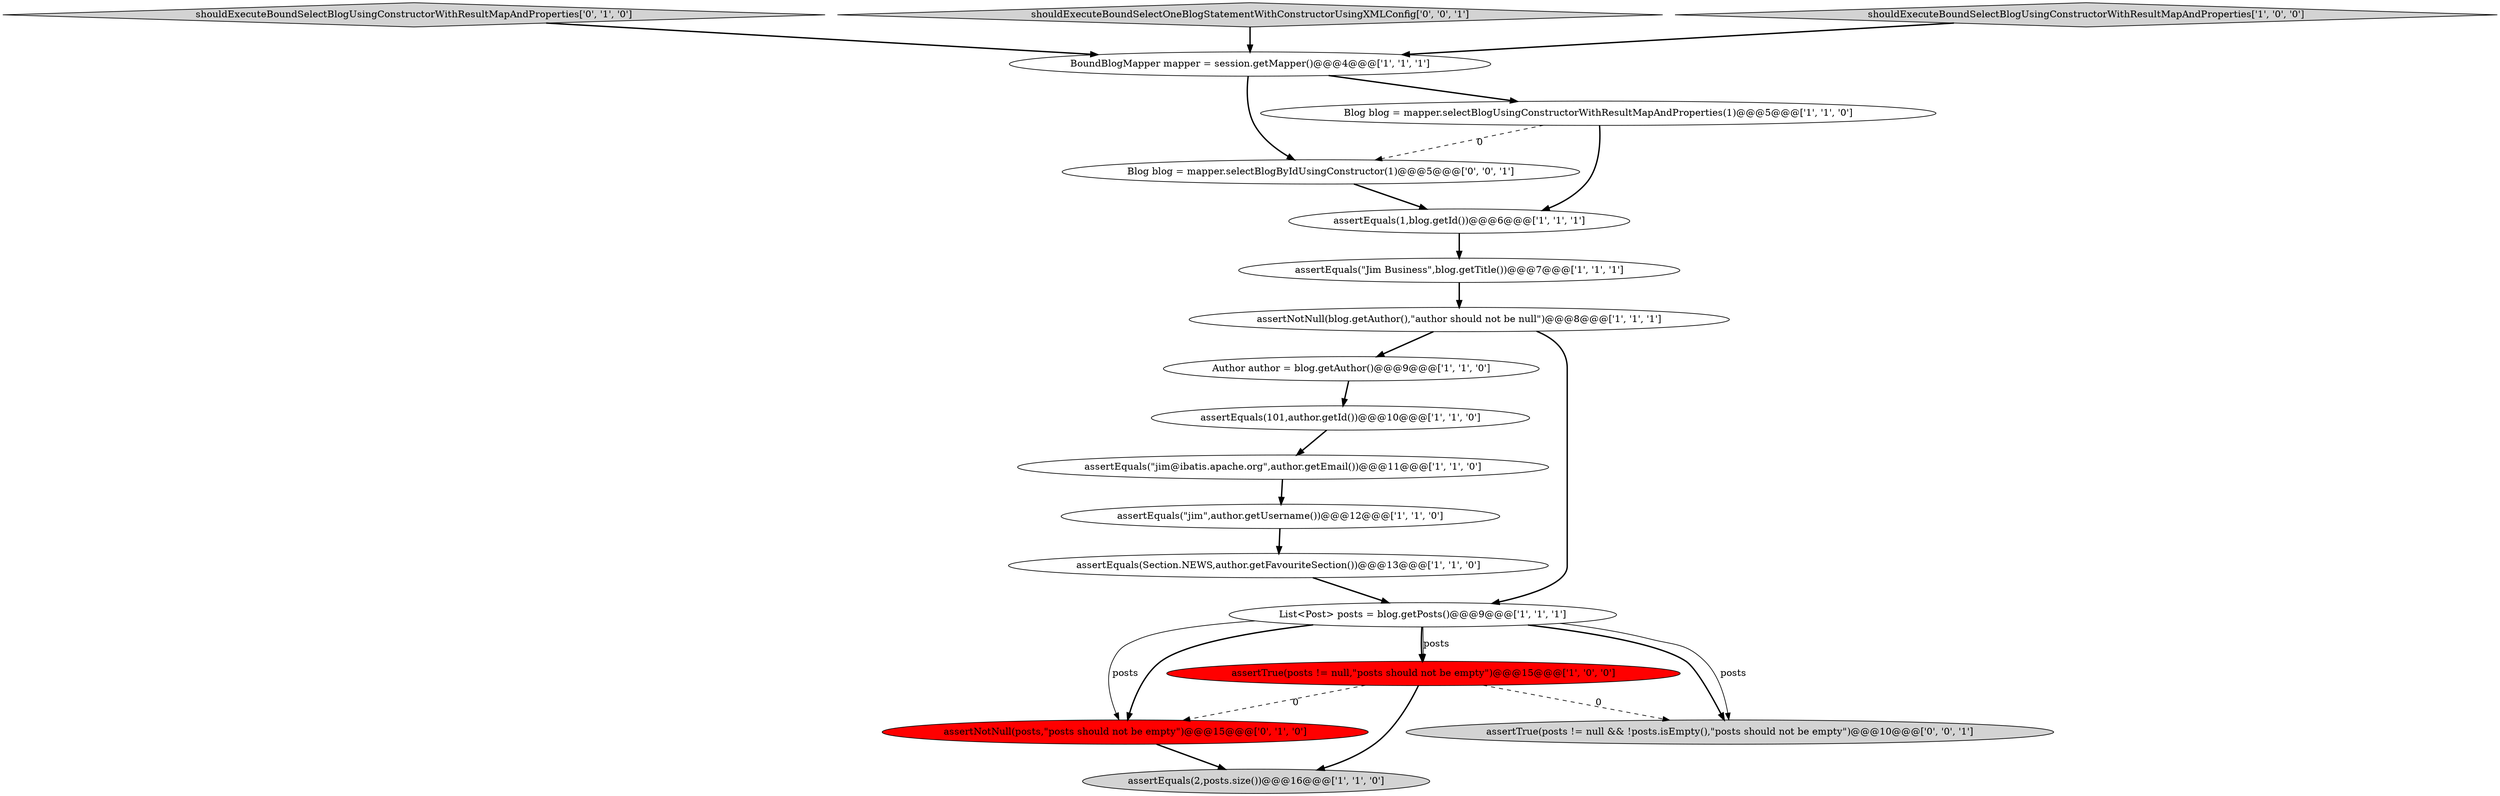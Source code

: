digraph {
15 [style = filled, label = "shouldExecuteBoundSelectBlogUsingConstructorWithResultMapAndProperties['0', '1', '0']", fillcolor = lightgray, shape = diamond image = "AAA0AAABBB2BBB"];
17 [style = filled, label = "shouldExecuteBoundSelectOneBlogStatementWithConstructorUsingXMLConfig['0', '0', '1']", fillcolor = lightgray, shape = diamond image = "AAA0AAABBB3BBB"];
6 [style = filled, label = "shouldExecuteBoundSelectBlogUsingConstructorWithResultMapAndProperties['1', '0', '0']", fillcolor = lightgray, shape = diamond image = "AAA0AAABBB1BBB"];
9 [style = filled, label = "assertEquals(101,author.getId())@@@10@@@['1', '1', '0']", fillcolor = white, shape = ellipse image = "AAA0AAABBB1BBB"];
14 [style = filled, label = "assertNotNull(posts,\"posts should not be empty\")@@@15@@@['0', '1', '0']", fillcolor = red, shape = ellipse image = "AAA1AAABBB2BBB"];
16 [style = filled, label = "Blog blog = mapper.selectBlogByIdUsingConstructor(1)@@@5@@@['0', '0', '1']", fillcolor = white, shape = ellipse image = "AAA0AAABBB3BBB"];
13 [style = filled, label = "Author author = blog.getAuthor()@@@9@@@['1', '1', '0']", fillcolor = white, shape = ellipse image = "AAA0AAABBB1BBB"];
1 [style = filled, label = "BoundBlogMapper mapper = session.getMapper()@@@4@@@['1', '1', '1']", fillcolor = white, shape = ellipse image = "AAA0AAABBB1BBB"];
2 [style = filled, label = "assertEquals(\"Jim Business\",blog.getTitle())@@@7@@@['1', '1', '1']", fillcolor = white, shape = ellipse image = "AAA0AAABBB1BBB"];
5 [style = filled, label = "List<Post> posts = blog.getPosts()@@@9@@@['1', '1', '1']", fillcolor = white, shape = ellipse image = "AAA0AAABBB1BBB"];
3 [style = filled, label = "assertEquals(\"jim@ibatis.apache.org\",author.getEmail())@@@11@@@['1', '1', '0']", fillcolor = white, shape = ellipse image = "AAA0AAABBB1BBB"];
7 [style = filled, label = "assertEquals(\"jim\",author.getUsername())@@@12@@@['1', '1', '0']", fillcolor = white, shape = ellipse image = "AAA0AAABBB1BBB"];
10 [style = filled, label = "Blog blog = mapper.selectBlogUsingConstructorWithResultMapAndProperties(1)@@@5@@@['1', '1', '0']", fillcolor = white, shape = ellipse image = "AAA0AAABBB1BBB"];
11 [style = filled, label = "assertEquals(Section.NEWS,author.getFavouriteSection())@@@13@@@['1', '1', '0']", fillcolor = white, shape = ellipse image = "AAA0AAABBB1BBB"];
12 [style = filled, label = "assertNotNull(blog.getAuthor(),\"author should not be null\")@@@8@@@['1', '1', '1']", fillcolor = white, shape = ellipse image = "AAA0AAABBB1BBB"];
18 [style = filled, label = "assertTrue(posts != null && !posts.isEmpty(),\"posts should not be empty\")@@@10@@@['0', '0', '1']", fillcolor = lightgray, shape = ellipse image = "AAA0AAABBB3BBB"];
8 [style = filled, label = "assertEquals(2,posts.size())@@@16@@@['1', '1', '0']", fillcolor = lightgray, shape = ellipse image = "AAA0AAABBB1BBB"];
4 [style = filled, label = "assertTrue(posts != null,\"posts should not be empty\")@@@15@@@['1', '0', '0']", fillcolor = red, shape = ellipse image = "AAA1AAABBB1BBB"];
0 [style = filled, label = "assertEquals(1,blog.getId())@@@6@@@['1', '1', '1']", fillcolor = white, shape = ellipse image = "AAA0AAABBB1BBB"];
4->18 [style = dashed, label="0"];
16->0 [style = bold, label=""];
7->11 [style = bold, label=""];
12->5 [style = bold, label=""];
17->1 [style = bold, label=""];
0->2 [style = bold, label=""];
5->14 [style = solid, label="posts"];
5->18 [style = bold, label=""];
5->14 [style = bold, label=""];
2->12 [style = bold, label=""];
12->13 [style = bold, label=""];
6->1 [style = bold, label=""];
11->5 [style = bold, label=""];
3->7 [style = bold, label=""];
1->16 [style = bold, label=""];
10->0 [style = bold, label=""];
5->4 [style = bold, label=""];
5->4 [style = solid, label="posts"];
9->3 [style = bold, label=""];
4->8 [style = bold, label=""];
4->14 [style = dashed, label="0"];
14->8 [style = bold, label=""];
13->9 [style = bold, label=""];
10->16 [style = dashed, label="0"];
5->18 [style = solid, label="posts"];
1->10 [style = bold, label=""];
15->1 [style = bold, label=""];
}
